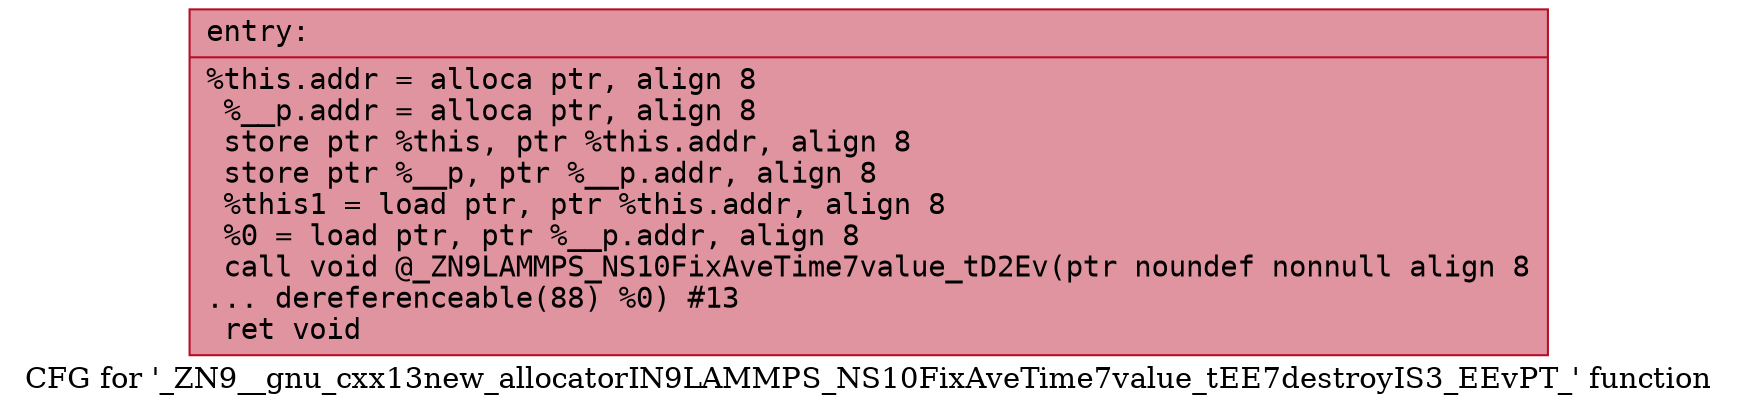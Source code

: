 digraph "CFG for '_ZN9__gnu_cxx13new_allocatorIN9LAMMPS_NS10FixAveTime7value_tEE7destroyIS3_EEvPT_' function" {
	label="CFG for '_ZN9__gnu_cxx13new_allocatorIN9LAMMPS_NS10FixAveTime7value_tEE7destroyIS3_EEvPT_' function";

	Node0x560f93ca8fb0 [shape=record,color="#b70d28ff", style=filled, fillcolor="#b70d2870" fontname="Courier",label="{entry:\l|  %this.addr = alloca ptr, align 8\l  %__p.addr = alloca ptr, align 8\l  store ptr %this, ptr %this.addr, align 8\l  store ptr %__p, ptr %__p.addr, align 8\l  %this1 = load ptr, ptr %this.addr, align 8\l  %0 = load ptr, ptr %__p.addr, align 8\l  call void @_ZN9LAMMPS_NS10FixAveTime7value_tD2Ev(ptr noundef nonnull align 8\l... dereferenceable(88) %0) #13\l  ret void\l}"];
}
